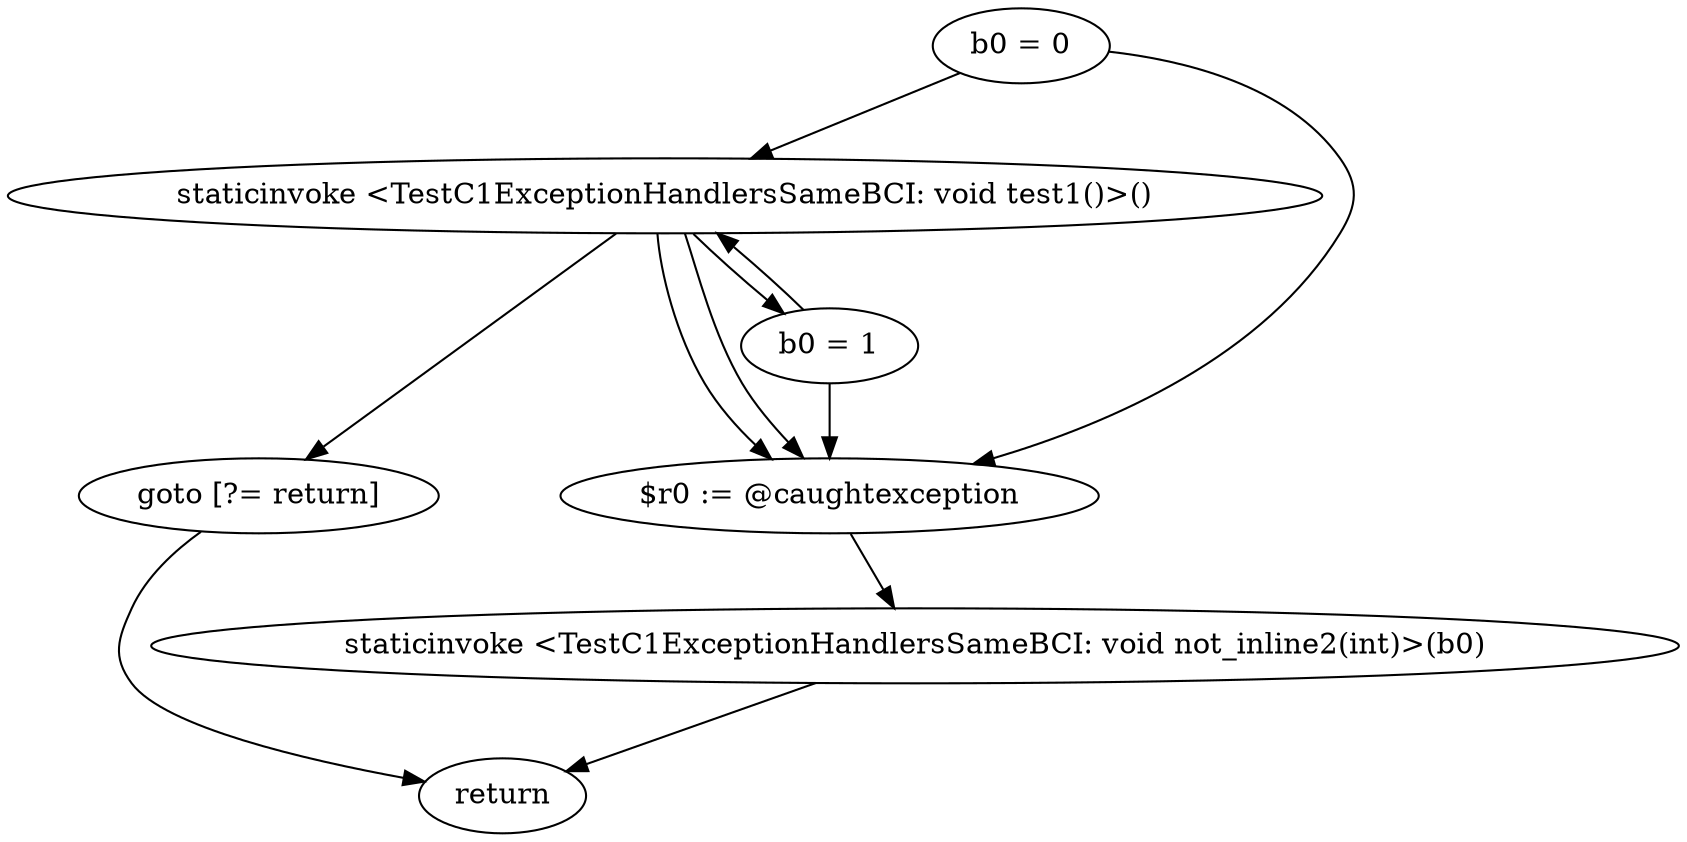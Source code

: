 digraph "unitGraph" {
    "b0 = 0"
    "staticinvoke <TestC1ExceptionHandlersSameBCI: void test1()>()"
    "b0 = 1"
    "goto [?= return]"
    "$r0 := @caughtexception"
    "staticinvoke <TestC1ExceptionHandlersSameBCI: void not_inline2(int)>(b0)"
    "return"
    "b0 = 0"->"staticinvoke <TestC1ExceptionHandlersSameBCI: void test1()>()";
    "b0 = 0"->"$r0 := @caughtexception";
    "staticinvoke <TestC1ExceptionHandlersSameBCI: void test1()>()"->"b0 = 1";
    "staticinvoke <TestC1ExceptionHandlersSameBCI: void test1()>()"->"$r0 := @caughtexception";
    "b0 = 1"->"staticinvoke <TestC1ExceptionHandlersSameBCI: void test1()>()";
    "b0 = 1"->"$r0 := @caughtexception";
    "staticinvoke <TestC1ExceptionHandlersSameBCI: void test1()>()"->"goto [?= return]";
    "staticinvoke <TestC1ExceptionHandlersSameBCI: void test1()>()"->"$r0 := @caughtexception";
    "goto [?= return]"->"return";
    "$r0 := @caughtexception"->"staticinvoke <TestC1ExceptionHandlersSameBCI: void not_inline2(int)>(b0)";
    "staticinvoke <TestC1ExceptionHandlersSameBCI: void not_inline2(int)>(b0)"->"return";
}
